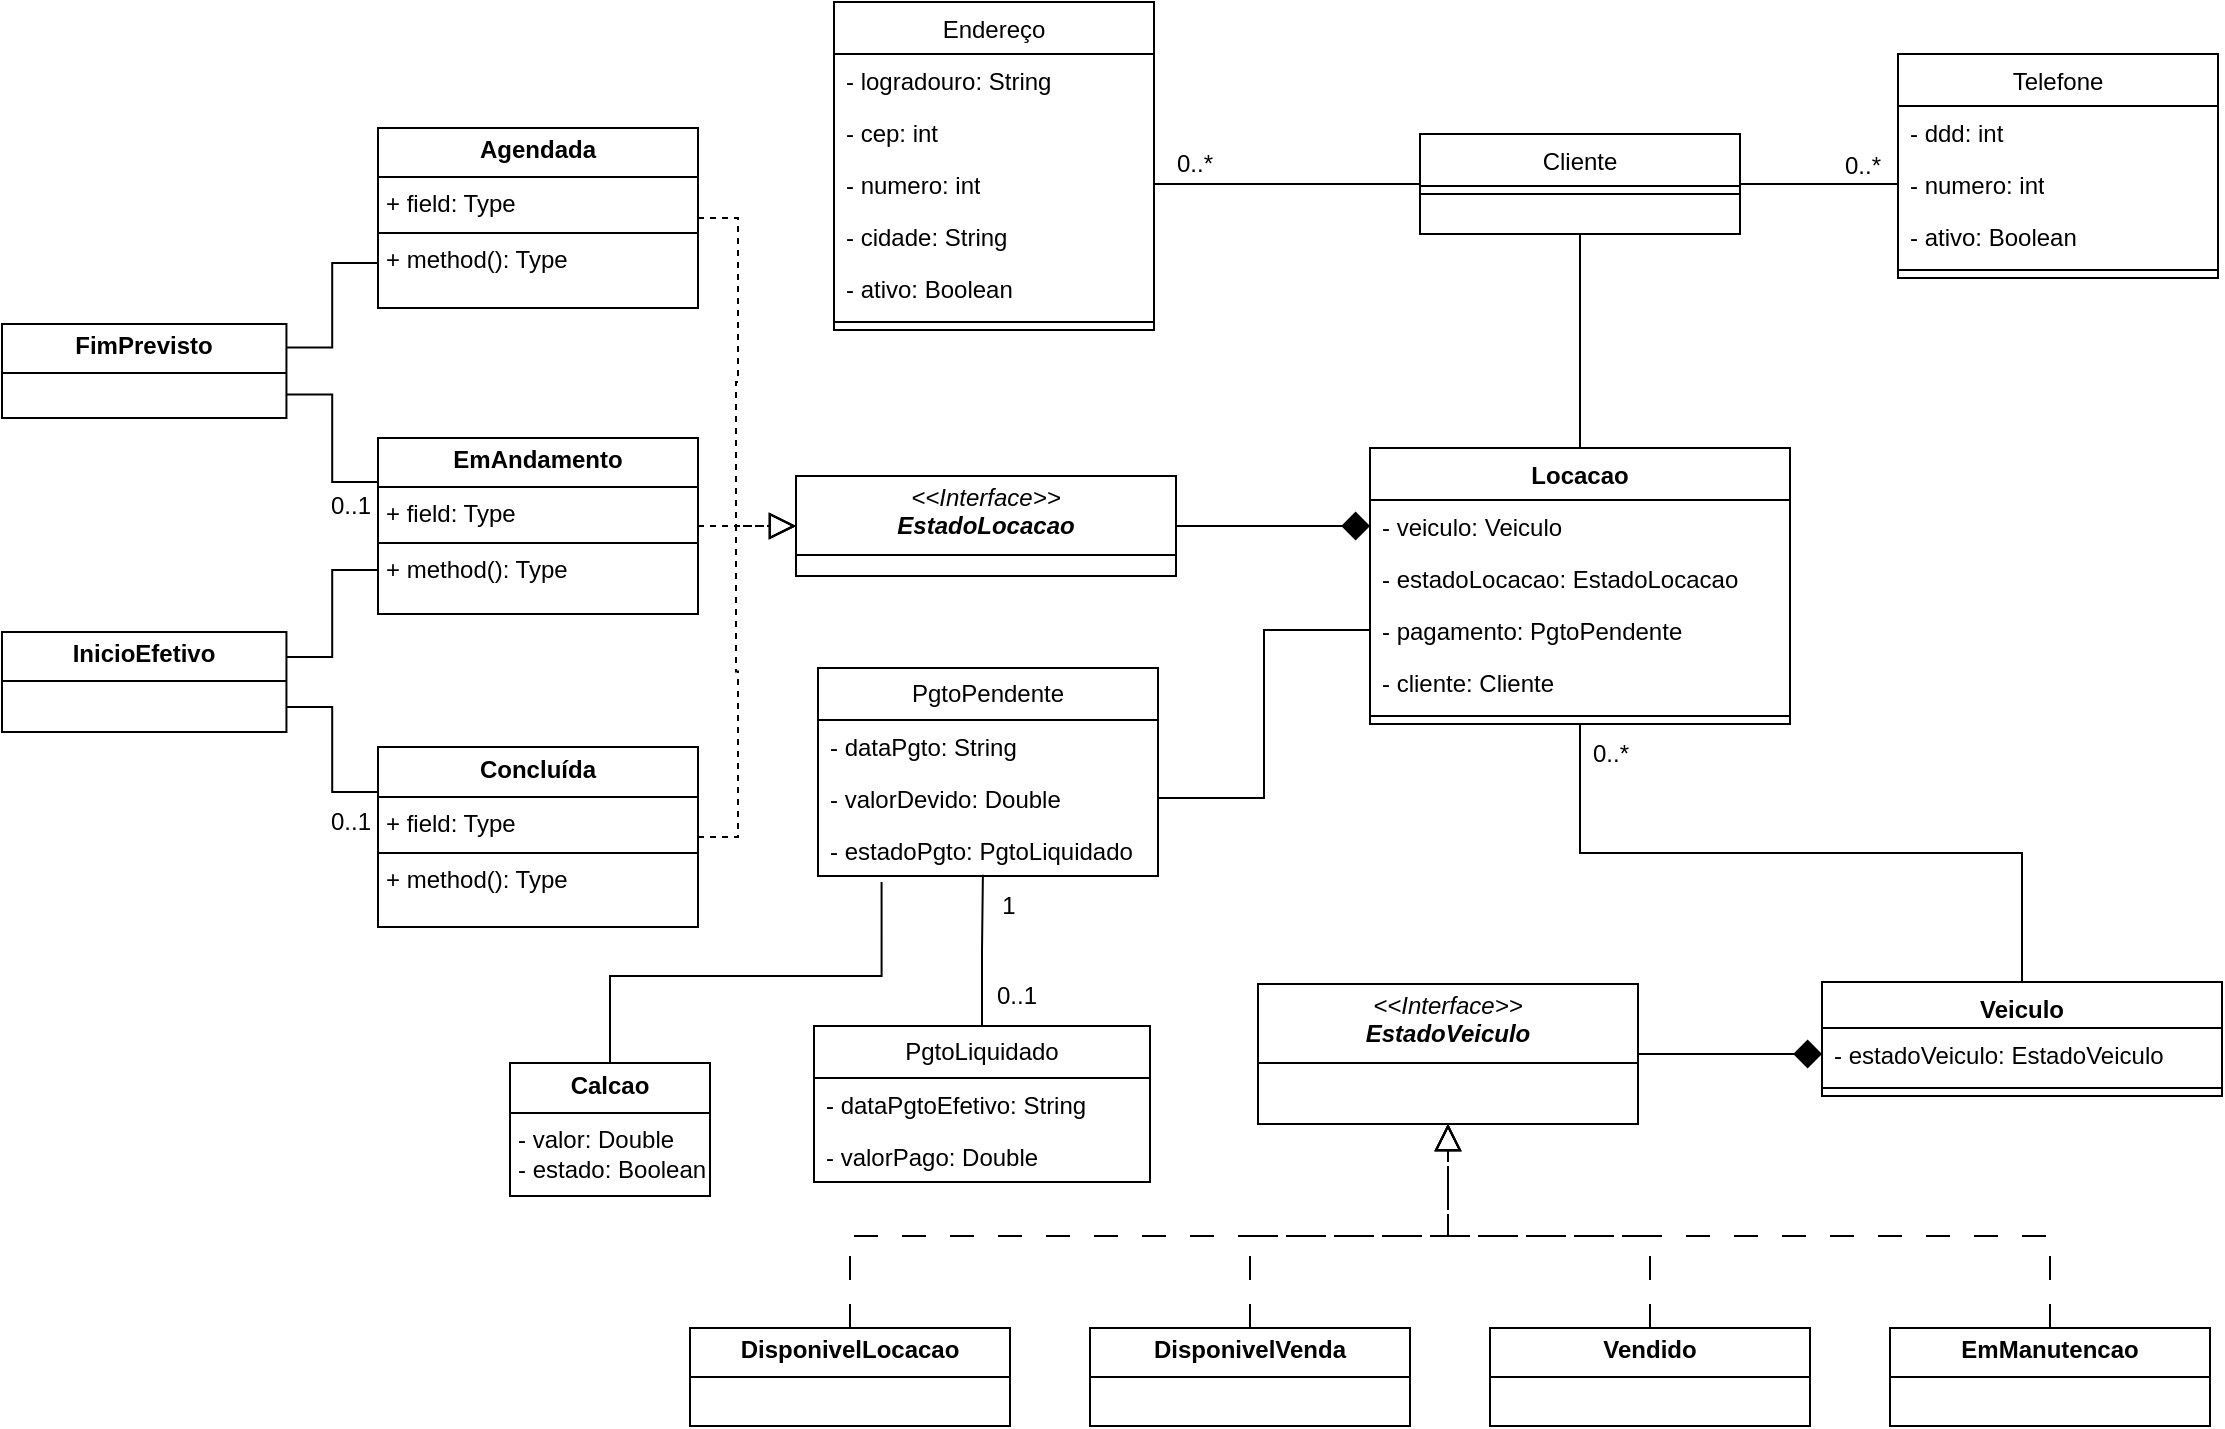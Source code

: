 <mxfile version="26.1.3">
  <diagram id="C5RBs43oDa-KdzZeNtuy" name="Page-1">
    <mxGraphModel dx="2404" dy="655" grid="1" gridSize="10" guides="1" tooltips="1" connect="1" arrows="1" fold="1" page="1" pageScale="1" pageWidth="1169" pageHeight="827" math="0" shadow="0">
      <root>
        <mxCell id="WIyWlLk6GJQsqaUBKTNV-0" />
        <mxCell id="WIyWlLk6GJQsqaUBKTNV-1" parent="WIyWlLk6GJQsqaUBKTNV-0" />
        <mxCell id="6maqf39gqYD9PNxjmP93-71" style="edgeStyle=orthogonalEdgeStyle;rounded=0;orthogonalLoop=1;jettySize=auto;html=1;exitX=0.5;exitY=1;exitDx=0;exitDy=0;entryX=0.5;entryY=0;entryDx=0;entryDy=0;endSize=14;endArrow=none;endFill=1;startFill=0;" parent="WIyWlLk6GJQsqaUBKTNV-1" source="zkfFHV4jXpPFQw0GAbJ--0" target="6maqf39gqYD9PNxjmP93-8" edge="1">
          <mxGeometry relative="1" as="geometry" />
        </mxCell>
        <mxCell id="zkfFHV4jXpPFQw0GAbJ--0" value="Cliente" style="swimlane;fontStyle=0;align=center;verticalAlign=top;childLayout=stackLayout;horizontal=1;startSize=26;horizontalStack=0;resizeParent=1;resizeLast=0;collapsible=1;marginBottom=0;rounded=0;shadow=0;strokeWidth=1;" parent="WIyWlLk6GJQsqaUBKTNV-1" vertex="1">
          <mxGeometry x="-435" y="129" width="160" height="50" as="geometry">
            <mxRectangle x="230" y="140" width="160" height="26" as="alternateBounds" />
          </mxGeometry>
        </mxCell>
        <mxCell id="zkfFHV4jXpPFQw0GAbJ--4" value="" style="line;html=1;strokeWidth=1;align=left;verticalAlign=middle;spacingTop=-1;spacingLeft=3;spacingRight=3;rotatable=0;labelPosition=right;points=[];portConstraint=eastwest;" parent="zkfFHV4jXpPFQw0GAbJ--0" vertex="1">
          <mxGeometry y="26" width="160" height="8" as="geometry" />
        </mxCell>
        <mxCell id="zkfFHV4jXpPFQw0GAbJ--6" value="Endereço" style="swimlane;fontStyle=0;align=center;verticalAlign=top;childLayout=stackLayout;horizontal=1;startSize=26;horizontalStack=0;resizeParent=1;resizeLast=0;collapsible=1;marginBottom=0;rounded=0;shadow=0;strokeWidth=1;" parent="WIyWlLk6GJQsqaUBKTNV-1" vertex="1">
          <mxGeometry x="-728" y="63" width="160" height="164" as="geometry">
            <mxRectangle x="-860" y="63" width="160" height="26" as="alternateBounds" />
          </mxGeometry>
        </mxCell>
        <mxCell id="6maqf39gqYD9PNxjmP93-2" value="- logradouro: String" style="text;strokeColor=none;fillColor=none;align=left;verticalAlign=top;spacingLeft=4;spacingRight=4;overflow=hidden;rotatable=0;points=[[0,0.5],[1,0.5]];portConstraint=eastwest;whiteSpace=wrap;html=1;" parent="zkfFHV4jXpPFQw0GAbJ--6" vertex="1">
          <mxGeometry y="26" width="160" height="26" as="geometry" />
        </mxCell>
        <mxCell id="6maqf39gqYD9PNxjmP93-3" value="- cep: int" style="text;strokeColor=none;fillColor=none;align=left;verticalAlign=top;spacingLeft=4;spacingRight=4;overflow=hidden;rotatable=0;points=[[0,0.5],[1,0.5]];portConstraint=eastwest;whiteSpace=wrap;html=1;" parent="zkfFHV4jXpPFQw0GAbJ--6" vertex="1">
          <mxGeometry y="52" width="160" height="26" as="geometry" />
        </mxCell>
        <mxCell id="6maqf39gqYD9PNxjmP93-4" value="- numero: int" style="text;strokeColor=none;fillColor=none;align=left;verticalAlign=top;spacingLeft=4;spacingRight=4;overflow=hidden;rotatable=0;points=[[0,0.5],[1,0.5]];portConstraint=eastwest;whiteSpace=wrap;html=1;" parent="zkfFHV4jXpPFQw0GAbJ--6" vertex="1">
          <mxGeometry y="78" width="160" height="26" as="geometry" />
        </mxCell>
        <mxCell id="6maqf39gqYD9PNxjmP93-5" value="- cidade: String" style="text;strokeColor=none;fillColor=none;align=left;verticalAlign=top;spacingLeft=4;spacingRight=4;overflow=hidden;rotatable=0;points=[[0,0.5],[1,0.5]];portConstraint=eastwest;whiteSpace=wrap;html=1;" parent="zkfFHV4jXpPFQw0GAbJ--6" vertex="1">
          <mxGeometry y="104" width="160" height="26" as="geometry" />
        </mxCell>
        <mxCell id="6maqf39gqYD9PNxjmP93-52" value="- ativo: Boolean" style="text;strokeColor=none;fillColor=none;align=left;verticalAlign=top;spacingLeft=4;spacingRight=4;overflow=hidden;rotatable=0;points=[[0,0.5],[1,0.5]];portConstraint=eastwest;whiteSpace=wrap;html=1;" parent="zkfFHV4jXpPFQw0GAbJ--6" vertex="1">
          <mxGeometry y="130" width="160" height="26" as="geometry" />
        </mxCell>
        <mxCell id="zkfFHV4jXpPFQw0GAbJ--9" value="" style="line;html=1;strokeWidth=1;align=left;verticalAlign=middle;spacingTop=-1;spacingLeft=3;spacingRight=3;rotatable=0;labelPosition=right;points=[];portConstraint=eastwest;" parent="zkfFHV4jXpPFQw0GAbJ--6" vertex="1">
          <mxGeometry y="156" width="160" height="8" as="geometry" />
        </mxCell>
        <mxCell id="6maqf39gqYD9PNxjmP93-30" style="edgeStyle=orthogonalEdgeStyle;rounded=0;orthogonalLoop=1;jettySize=auto;html=1;exitX=0;exitY=0.5;exitDx=0;exitDy=0;entryX=1;entryY=0.5;entryDx=0;entryDy=0;endArrow=none;startFill=0;" parent="WIyWlLk6GJQsqaUBKTNV-1" source="6maqf39gqYD9PNxjmP93-7" target="zkfFHV4jXpPFQw0GAbJ--0" edge="1">
          <mxGeometry relative="1" as="geometry">
            <mxPoint x="-209.0" y="224.5" as="sourcePoint" />
            <mxPoint x="-376" y="189.0" as="targetPoint" />
          </mxGeometry>
        </mxCell>
        <mxCell id="zkfFHV4jXpPFQw0GAbJ--13" value="Telefone" style="swimlane;fontStyle=0;align=center;verticalAlign=top;childLayout=stackLayout;horizontal=1;startSize=26;horizontalStack=0;resizeParent=1;resizeLast=0;collapsible=1;marginBottom=0;rounded=0;shadow=0;strokeWidth=1;" parent="WIyWlLk6GJQsqaUBKTNV-1" vertex="1">
          <mxGeometry x="-196" y="89" width="160" height="112" as="geometry">
            <mxRectangle x="340" y="380" width="170" height="26" as="alternateBounds" />
          </mxGeometry>
        </mxCell>
        <mxCell id="6maqf39gqYD9PNxjmP93-6" value="- ddd: int" style="text;strokeColor=none;fillColor=none;align=left;verticalAlign=top;spacingLeft=4;spacingRight=4;overflow=hidden;rotatable=0;points=[[0,0.5],[1,0.5]];portConstraint=eastwest;whiteSpace=wrap;html=1;" parent="zkfFHV4jXpPFQw0GAbJ--13" vertex="1">
          <mxGeometry y="26" width="160" height="26" as="geometry" />
        </mxCell>
        <mxCell id="6maqf39gqYD9PNxjmP93-7" value="- numero: int" style="text;strokeColor=none;fillColor=none;align=left;verticalAlign=top;spacingLeft=4;spacingRight=4;overflow=hidden;rotatable=0;points=[[0,0.5],[1,0.5]];portConstraint=eastwest;whiteSpace=wrap;html=1;" parent="zkfFHV4jXpPFQw0GAbJ--13" vertex="1">
          <mxGeometry y="52" width="160" height="26" as="geometry" />
        </mxCell>
        <mxCell id="6maqf39gqYD9PNxjmP93-53" value="- ativo: Boolean" style="text;strokeColor=none;fillColor=none;align=left;verticalAlign=top;spacingLeft=4;spacingRight=4;overflow=hidden;rotatable=0;points=[[0,0.5],[1,0.5]];portConstraint=eastwest;whiteSpace=wrap;html=1;" parent="zkfFHV4jXpPFQw0GAbJ--13" vertex="1">
          <mxGeometry y="78" width="160" height="26" as="geometry" />
        </mxCell>
        <mxCell id="zkfFHV4jXpPFQw0GAbJ--15" value="" style="line;html=1;strokeWidth=1;align=left;verticalAlign=middle;spacingTop=-1;spacingLeft=3;spacingRight=3;rotatable=0;labelPosition=right;points=[];portConstraint=eastwest;" parent="zkfFHV4jXpPFQw0GAbJ--13" vertex="1">
          <mxGeometry y="104" width="160" height="8" as="geometry" />
        </mxCell>
        <mxCell id="6maqf39gqYD9PNxjmP93-8" value="Locacao" style="swimlane;fontStyle=1;align=center;verticalAlign=top;childLayout=stackLayout;horizontal=1;startSize=26;horizontalStack=0;resizeParent=1;resizeParentMax=0;resizeLast=0;collapsible=1;marginBottom=0;whiteSpace=wrap;html=1;" parent="WIyWlLk6GJQsqaUBKTNV-1" vertex="1">
          <mxGeometry x="-460" y="286" width="210" height="138" as="geometry" />
        </mxCell>
        <mxCell id="6maqf39gqYD9PNxjmP93-9" value="- veiculo: Veiculo" style="text;strokeColor=none;fillColor=none;align=left;verticalAlign=top;spacingLeft=4;spacingRight=4;overflow=hidden;rotatable=0;points=[[0,0.5],[1,0.5]];portConstraint=eastwest;whiteSpace=wrap;html=1;" parent="6maqf39gqYD9PNxjmP93-8" vertex="1">
          <mxGeometry y="26" width="210" height="26" as="geometry" />
        </mxCell>
        <mxCell id="6maqf39gqYD9PNxjmP93-49" value="- estadoLocacao: EstadoLocacao" style="text;strokeColor=none;fillColor=none;align=left;verticalAlign=top;spacingLeft=4;spacingRight=4;overflow=hidden;rotatable=0;points=[[0,0.5],[1,0.5]];portConstraint=eastwest;whiteSpace=wrap;html=1;" parent="6maqf39gqYD9PNxjmP93-8" vertex="1">
          <mxGeometry y="52" width="210" height="26" as="geometry" />
        </mxCell>
        <mxCell id="6maqf39gqYD9PNxjmP93-65" value="- pagamento: PgtoPendente" style="text;strokeColor=none;fillColor=none;align=left;verticalAlign=top;spacingLeft=4;spacingRight=4;overflow=hidden;rotatable=0;points=[[0,0.5],[1,0.5]];portConstraint=eastwest;whiteSpace=wrap;html=1;" parent="6maqf39gqYD9PNxjmP93-8" vertex="1">
          <mxGeometry y="78" width="210" height="26" as="geometry" />
        </mxCell>
        <mxCell id="6maqf39gqYD9PNxjmP93-72" value="- cliente: Cliente" style="text;strokeColor=none;fillColor=none;align=left;verticalAlign=top;spacingLeft=4;spacingRight=4;overflow=hidden;rotatable=0;points=[[0,0.5],[1,0.5]];portConstraint=eastwest;whiteSpace=wrap;html=1;" parent="6maqf39gqYD9PNxjmP93-8" vertex="1">
          <mxGeometry y="104" width="210" height="26" as="geometry" />
        </mxCell>
        <mxCell id="6maqf39gqYD9PNxjmP93-10" value="" style="line;strokeWidth=1;fillColor=none;align=left;verticalAlign=middle;spacingTop=-1;spacingLeft=3;spacingRight=3;rotatable=0;labelPosition=right;points=[];portConstraint=eastwest;strokeColor=inherit;" parent="6maqf39gqYD9PNxjmP93-8" vertex="1">
          <mxGeometry y="130" width="210" height="8" as="geometry" />
        </mxCell>
        <mxCell id="6maqf39gqYD9PNxjmP93-13" style="edgeStyle=orthogonalEdgeStyle;rounded=0;orthogonalLoop=1;jettySize=auto;html=1;entryX=0;entryY=0.5;entryDx=0;entryDy=0;endSize=12;endArrow=diamond;endFill=1;exitX=1;exitY=0.5;exitDx=0;exitDy=0;" parent="WIyWlLk6GJQsqaUBKTNV-1" source="6maqf39gqYD9PNxjmP93-14" target="6maqf39gqYD9PNxjmP93-9" edge="1">
          <mxGeometry relative="1" as="geometry">
            <mxPoint x="-928" y="326" as="sourcePoint" />
          </mxGeometry>
        </mxCell>
        <mxCell id="6maqf39gqYD9PNxjmP93-14" value="&lt;p style=&quot;margin:0px;margin-top:4px;text-align:center;&quot;&gt;&lt;i&gt;&amp;lt;&amp;lt;Interface&amp;gt;&amp;gt;&lt;br&gt;&lt;b&gt;EstadoLocacao&lt;/b&gt;&lt;/i&gt;&lt;/p&gt;&lt;hr size=&quot;1&quot; style=&quot;border-style:solid;&quot;&gt;&lt;p style=&quot;margin:0px;margin-left:4px;&quot;&gt;&lt;/p&gt;&lt;p style=&quot;margin:0px;margin-left:4px;&quot;&gt;&lt;br&gt;&lt;/p&gt;" style="verticalAlign=top;align=left;overflow=fill;html=1;whiteSpace=wrap;" parent="WIyWlLk6GJQsqaUBKTNV-1" vertex="1">
          <mxGeometry x="-747" y="300" width="190" height="50" as="geometry" />
        </mxCell>
        <mxCell id="6maqf39gqYD9PNxjmP93-26" style="edgeStyle=orthogonalEdgeStyle;rounded=0;orthogonalLoop=1;jettySize=auto;html=1;exitX=1;exitY=0.5;exitDx=0;exitDy=0;entryX=0;entryY=0.5;entryDx=0;entryDy=0;dashed=1;strokeColor=default;align=center;verticalAlign=middle;fontFamily=Helvetica;fontSize=11;fontColor=default;labelBackgroundColor=default;endArrow=block;endFill=0;endSize=11;" parent="WIyWlLk6GJQsqaUBKTNV-1" source="6maqf39gqYD9PNxjmP93-15" target="6maqf39gqYD9PNxjmP93-14" edge="1">
          <mxGeometry relative="1" as="geometry" />
        </mxCell>
        <mxCell id="6maqf39gqYD9PNxjmP93-15" value="&lt;p style=&quot;margin:0px;margin-top:4px;text-align:center;&quot;&gt;&lt;b&gt;Agendada&lt;/b&gt;&lt;/p&gt;&lt;hr size=&quot;1&quot; style=&quot;border-style:solid;&quot;&gt;&lt;p style=&quot;margin:0px;margin-left:4px;&quot;&gt;+ field: Type&lt;/p&gt;&lt;hr size=&quot;1&quot; style=&quot;border-style:solid;&quot;&gt;&lt;p style=&quot;margin:0px;margin-left:4px;&quot;&gt;+ method(): Type&lt;/p&gt;" style="verticalAlign=top;align=left;overflow=fill;html=1;whiteSpace=wrap;" parent="WIyWlLk6GJQsqaUBKTNV-1" vertex="1">
          <mxGeometry x="-956" y="126" width="160" height="90" as="geometry" />
        </mxCell>
        <mxCell id="6maqf39gqYD9PNxjmP93-27" style="edgeStyle=orthogonalEdgeStyle;rounded=0;orthogonalLoop=1;jettySize=auto;html=1;exitX=1;exitY=0.5;exitDx=0;exitDy=0;dashed=1;strokeColor=default;align=center;verticalAlign=middle;fontFamily=Helvetica;fontSize=11;fontColor=default;labelBackgroundColor=default;endArrow=block;endFill=0;endSize=11;entryX=0;entryY=0.5;entryDx=0;entryDy=0;" parent="WIyWlLk6GJQsqaUBKTNV-1" source="6maqf39gqYD9PNxjmP93-16" target="6maqf39gqYD9PNxjmP93-14" edge="1">
          <mxGeometry relative="1" as="geometry">
            <mxPoint x="-778" y="397" as="targetPoint" />
          </mxGeometry>
        </mxCell>
        <mxCell id="6maqf39gqYD9PNxjmP93-16" value="&lt;p style=&quot;margin:0px;margin-top:4px;text-align:center;&quot;&gt;&lt;b&gt;EmAndamento&lt;/b&gt;&lt;/p&gt;&lt;hr size=&quot;1&quot; style=&quot;border-style:solid;&quot;&gt;&lt;p style=&quot;margin:0px;margin-left:4px;&quot;&gt;+ field: Type&lt;/p&gt;&lt;hr size=&quot;1&quot; style=&quot;border-style:solid;&quot;&gt;&lt;p style=&quot;margin:0px;margin-left:4px;&quot;&gt;+ method(): Type&lt;/p&gt;" style="verticalAlign=top;align=left;overflow=fill;html=1;whiteSpace=wrap;" parent="WIyWlLk6GJQsqaUBKTNV-1" vertex="1">
          <mxGeometry x="-956" y="281" width="160" height="88" as="geometry" />
        </mxCell>
        <mxCell id="6maqf39gqYD9PNxjmP93-28" style="edgeStyle=orthogonalEdgeStyle;rounded=0;orthogonalLoop=1;jettySize=auto;html=1;exitX=1;exitY=0.5;exitDx=0;exitDy=0;entryX=0;entryY=0.5;entryDx=0;entryDy=0;endSize=11;endArrow=block;endFill=0;dashed=1;" parent="WIyWlLk6GJQsqaUBKTNV-1" source="6maqf39gqYD9PNxjmP93-25" target="6maqf39gqYD9PNxjmP93-14" edge="1">
          <mxGeometry relative="1" as="geometry" />
        </mxCell>
        <mxCell id="6maqf39gqYD9PNxjmP93-25" value="&lt;p style=&quot;margin:0px;margin-top:4px;text-align:center;&quot;&gt;&lt;b&gt;Concluída&lt;/b&gt;&lt;/p&gt;&lt;hr size=&quot;1&quot; style=&quot;border-style:solid;&quot;&gt;&lt;p style=&quot;margin:0px;margin-left:4px;&quot;&gt;+ field: Type&lt;/p&gt;&lt;hr size=&quot;1&quot; style=&quot;border-style:solid;&quot;&gt;&lt;p style=&quot;margin:0px;margin-left:4px;&quot;&gt;+ method(): Type&lt;/p&gt;" style="verticalAlign=top;align=left;overflow=fill;html=1;whiteSpace=wrap;" parent="WIyWlLk6GJQsqaUBKTNV-1" vertex="1">
          <mxGeometry x="-956" y="435.5" width="160" height="90" as="geometry" />
        </mxCell>
        <mxCell id="6maqf39gqYD9PNxjmP93-29" style="edgeStyle=orthogonalEdgeStyle;rounded=0;orthogonalLoop=1;jettySize=auto;html=1;exitX=1;exitY=0.5;exitDx=0;exitDy=0;entryX=0;entryY=0.5;entryDx=0;entryDy=0;endArrow=none;startFill=0;" parent="WIyWlLk6GJQsqaUBKTNV-1" source="6maqf39gqYD9PNxjmP93-4" target="zkfFHV4jXpPFQw0GAbJ--0" edge="1">
          <mxGeometry relative="1" as="geometry" />
        </mxCell>
        <mxCell id="6maqf39gqYD9PNxjmP93-46" style="edgeStyle=orthogonalEdgeStyle;rounded=0;orthogonalLoop=1;jettySize=auto;html=1;exitX=0.5;exitY=0;exitDx=0;exitDy=0;entryX=0.5;entryY=1;entryDx=0;entryDy=0;endArrow=none;endFill=1;endSize=14;startFill=0;" parent="WIyWlLk6GJQsqaUBKTNV-1" source="6maqf39gqYD9PNxjmP93-31" target="6maqf39gqYD9PNxjmP93-8" edge="1">
          <mxGeometry relative="1" as="geometry">
            <mxPoint x="-479" y="426" as="targetPoint" />
          </mxGeometry>
        </mxCell>
        <mxCell id="6maqf39gqYD9PNxjmP93-31" value="Veiculo" style="swimlane;fontStyle=1;align=center;verticalAlign=top;childLayout=stackLayout;horizontal=1;startSize=23;horizontalStack=0;resizeParent=1;resizeParentMax=0;resizeLast=0;collapsible=1;marginBottom=0;whiteSpace=wrap;html=1;" parent="WIyWlLk6GJQsqaUBKTNV-1" vertex="1">
          <mxGeometry x="-234" y="553" width="200" height="57" as="geometry" />
        </mxCell>
        <mxCell id="6maqf39gqYD9PNxjmP93-51" value="- estadoVeiculo: EstadoVeiculo" style="text;strokeColor=none;fillColor=none;align=left;verticalAlign=top;spacingLeft=4;spacingRight=4;overflow=hidden;rotatable=0;points=[[0,0.5],[1,0.5]];portConstraint=eastwest;whiteSpace=wrap;html=1;" parent="6maqf39gqYD9PNxjmP93-31" vertex="1">
          <mxGeometry y="23" width="200" height="26" as="geometry" />
        </mxCell>
        <mxCell id="6maqf39gqYD9PNxjmP93-33" value="" style="line;strokeWidth=1;fillColor=none;align=left;verticalAlign=middle;spacingTop=-1;spacingLeft=3;spacingRight=3;rotatable=0;labelPosition=right;points=[];portConstraint=eastwest;strokeColor=inherit;" parent="6maqf39gqYD9PNxjmP93-31" vertex="1">
          <mxGeometry y="49" width="200" height="8" as="geometry" />
        </mxCell>
        <mxCell id="6maqf39gqYD9PNxjmP93-35" style="edgeStyle=orthogonalEdgeStyle;rounded=0;orthogonalLoop=1;jettySize=auto;html=1;endSize=12;endArrow=diamond;endFill=1;exitX=1;exitY=0.5;exitDx=0;exitDy=0;entryX=0;entryY=0.5;entryDx=0;entryDy=0;" parent="WIyWlLk6GJQsqaUBKTNV-1" source="6maqf39gqYD9PNxjmP93-36" target="6maqf39gqYD9PNxjmP93-51" edge="1">
          <mxGeometry relative="1" as="geometry">
            <mxPoint x="-611" y="623" as="sourcePoint" />
            <mxPoint x="-231" y="623" as="targetPoint" />
          </mxGeometry>
        </mxCell>
        <mxCell id="6maqf39gqYD9PNxjmP93-36" value="&lt;p style=&quot;margin:0px;margin-top:4px;text-align:center;&quot;&gt;&lt;i&gt;&amp;lt;&amp;lt;Interface&amp;gt;&amp;gt;&lt;br&gt;&lt;b&gt;EstadoVeiculo&lt;/b&gt;&lt;/i&gt;&lt;/p&gt;&lt;hr size=&quot;1&quot; style=&quot;border-style:solid;&quot;&gt;&lt;p style=&quot;margin:0px;margin-left:4px;&quot;&gt;&lt;/p&gt;&lt;p style=&quot;margin:0px;margin-left:4px;&quot;&gt;&lt;br&gt;&lt;/p&gt;" style="verticalAlign=top;align=left;overflow=fill;html=1;whiteSpace=wrap;" parent="WIyWlLk6GJQsqaUBKTNV-1" vertex="1">
          <mxGeometry x="-516" y="554" width="190" height="70" as="geometry" />
        </mxCell>
        <mxCell id="6maqf39gqYD9PNxjmP93-37" style="edgeStyle=orthogonalEdgeStyle;rounded=0;orthogonalLoop=1;jettySize=auto;html=1;exitX=0.5;exitY=0;exitDx=0;exitDy=0;entryX=0.5;entryY=1;entryDx=0;entryDy=0;dashed=1;strokeColor=default;align=center;verticalAlign=middle;fontFamily=Helvetica;fontSize=11;fontColor=default;labelBackgroundColor=default;endArrow=block;endFill=0;endSize=11;dashPattern=12 12;" parent="WIyWlLk6GJQsqaUBKTNV-1" source="6maqf39gqYD9PNxjmP93-38" target="6maqf39gqYD9PNxjmP93-36" edge="1">
          <mxGeometry relative="1" as="geometry" />
        </mxCell>
        <mxCell id="6maqf39gqYD9PNxjmP93-38" value="&lt;p style=&quot;margin:0px;margin-top:4px;text-align:center;&quot;&gt;&lt;b&gt;DisponivelVenda&lt;/b&gt;&lt;/p&gt;&lt;hr size=&quot;1&quot; style=&quot;border-style:solid;&quot;&gt;&lt;p style=&quot;margin:0px;margin-left:4px;&quot;&gt;&lt;/p&gt;&lt;p style=&quot;margin:0px;margin-left:4px;&quot;&gt;&lt;br&gt;&lt;/p&gt;" style="verticalAlign=top;align=left;overflow=fill;html=1;whiteSpace=wrap;" parent="WIyWlLk6GJQsqaUBKTNV-1" vertex="1">
          <mxGeometry x="-600" y="726" width="160" height="49" as="geometry" />
        </mxCell>
        <mxCell id="6maqf39gqYD9PNxjmP93-39" style="edgeStyle=orthogonalEdgeStyle;rounded=0;orthogonalLoop=1;jettySize=auto;html=1;exitX=0.5;exitY=0;exitDx=0;exitDy=0;dashed=1;strokeColor=default;align=center;verticalAlign=middle;fontFamily=Helvetica;fontSize=11;fontColor=default;labelBackgroundColor=default;endArrow=block;endFill=0;endSize=11;entryX=0.5;entryY=1;entryDx=0;entryDy=0;dashPattern=12 12;" parent="WIyWlLk6GJQsqaUBKTNV-1" source="6maqf39gqYD9PNxjmP93-40" target="6maqf39gqYD9PNxjmP93-36" edge="1">
          <mxGeometry relative="1" as="geometry">
            <mxPoint x="-353" y="694" as="targetPoint" />
          </mxGeometry>
        </mxCell>
        <mxCell id="6maqf39gqYD9PNxjmP93-40" value="&lt;p style=&quot;margin:0px;margin-top:4px;text-align:center;&quot;&gt;&lt;b&gt;Vendido&lt;/b&gt;&lt;/p&gt;&lt;hr size=&quot;1&quot; style=&quot;border-style:solid;&quot;&gt;&lt;p style=&quot;margin:0px;margin-left:4px;&quot;&gt;&lt;/p&gt;&lt;p style=&quot;margin:0px;margin-left:4px;&quot;&gt;&lt;br&gt;&lt;/p&gt;" style="verticalAlign=top;align=left;overflow=fill;html=1;whiteSpace=wrap;" parent="WIyWlLk6GJQsqaUBKTNV-1" vertex="1">
          <mxGeometry x="-400" y="726" width="160" height="49" as="geometry" />
        </mxCell>
        <mxCell id="6maqf39gqYD9PNxjmP93-41" style="edgeStyle=orthogonalEdgeStyle;rounded=0;orthogonalLoop=1;jettySize=auto;html=1;exitX=0.5;exitY=0;exitDx=0;exitDy=0;entryX=0.5;entryY=1;entryDx=0;entryDy=0;endSize=11;endArrow=block;endFill=0;dashed=1;dashPattern=12 12;" parent="WIyWlLk6GJQsqaUBKTNV-1" source="6maqf39gqYD9PNxjmP93-42" target="6maqf39gqYD9PNxjmP93-36" edge="1">
          <mxGeometry relative="1" as="geometry" />
        </mxCell>
        <mxCell id="6maqf39gqYD9PNxjmP93-42" value="&lt;p style=&quot;margin:0px;margin-top:4px;text-align:center;&quot;&gt;&lt;b&gt;EmManutencao&lt;/b&gt;&lt;/p&gt;&lt;hr size=&quot;1&quot; style=&quot;border-style:solid;&quot;&gt;&lt;p style=&quot;margin:0px;margin-left:4px;&quot;&gt;&lt;/p&gt;&lt;p style=&quot;margin:0px;margin-left:4px;&quot;&gt;&lt;br&gt;&lt;/p&gt;" style="verticalAlign=top;align=left;overflow=fill;html=1;whiteSpace=wrap;" parent="WIyWlLk6GJQsqaUBKTNV-1" vertex="1">
          <mxGeometry x="-200" y="726" width="160" height="49" as="geometry" />
        </mxCell>
        <mxCell id="6maqf39gqYD9PNxjmP93-44" style="edgeStyle=orthogonalEdgeStyle;rounded=0;orthogonalLoop=1;jettySize=auto;html=1;exitX=0.5;exitY=0;exitDx=0;exitDy=0;entryX=0.5;entryY=1;entryDx=0;entryDy=0;endSize=11;endArrow=block;endFill=0;dashed=1;dashPattern=12 12;" parent="WIyWlLk6GJQsqaUBKTNV-1" source="6maqf39gqYD9PNxjmP93-43" target="6maqf39gqYD9PNxjmP93-36" edge="1">
          <mxGeometry relative="1" as="geometry" />
        </mxCell>
        <mxCell id="6maqf39gqYD9PNxjmP93-43" value="&lt;p style=&quot;margin:0px;margin-top:4px;text-align:center;&quot;&gt;&lt;b&gt;DisponivelLocacao&lt;/b&gt;&lt;/p&gt;&lt;hr size=&quot;1&quot; style=&quot;border-style:solid;&quot;&gt;&lt;p style=&quot;margin:0px;margin-left:4px;&quot;&gt;&lt;/p&gt;&lt;p style=&quot;margin:0px;margin-left:4px;&quot;&gt;&lt;br&gt;&lt;/p&gt;" style="verticalAlign=top;align=left;overflow=fill;html=1;whiteSpace=wrap;" parent="WIyWlLk6GJQsqaUBKTNV-1" vertex="1">
          <mxGeometry x="-800" y="726" width="160" height="49" as="geometry" />
        </mxCell>
        <mxCell id="6maqf39gqYD9PNxjmP93-54" value="PgtoPendente" style="swimlane;fontStyle=0;childLayout=stackLayout;horizontal=1;startSize=26;fillColor=none;horizontalStack=0;resizeParent=1;resizeParentMax=0;resizeLast=0;collapsible=1;marginBottom=0;whiteSpace=wrap;html=1;" parent="WIyWlLk6GJQsqaUBKTNV-1" vertex="1">
          <mxGeometry x="-736" y="396" width="170" height="104" as="geometry" />
        </mxCell>
        <mxCell id="6maqf39gqYD9PNxjmP93-55" value="- dataPgto: String" style="text;strokeColor=none;fillColor=none;align=left;verticalAlign=top;spacingLeft=4;spacingRight=4;overflow=hidden;rotatable=0;points=[[0,0.5],[1,0.5]];portConstraint=eastwest;whiteSpace=wrap;html=1;" parent="6maqf39gqYD9PNxjmP93-54" vertex="1">
          <mxGeometry y="26" width="170" height="26" as="geometry" />
        </mxCell>
        <mxCell id="6maqf39gqYD9PNxjmP93-56" value="- valorDevido: Double" style="text;strokeColor=none;fillColor=none;align=left;verticalAlign=top;spacingLeft=4;spacingRight=4;overflow=hidden;rotatable=0;points=[[0,0.5],[1,0.5]];portConstraint=eastwest;whiteSpace=wrap;html=1;" parent="6maqf39gqYD9PNxjmP93-54" vertex="1">
          <mxGeometry y="52" width="170" height="26" as="geometry" />
        </mxCell>
        <mxCell id="6maqf39gqYD9PNxjmP93-57" value="- estadoPgto: PgtoLiquidado" style="text;strokeColor=none;fillColor=none;align=left;verticalAlign=top;spacingLeft=4;spacingRight=4;overflow=hidden;rotatable=0;points=[[0,0.5],[1,0.5]];portConstraint=eastwest;whiteSpace=wrap;html=1;" parent="6maqf39gqYD9PNxjmP93-54" vertex="1">
          <mxGeometry y="78" width="170" height="26" as="geometry" />
        </mxCell>
        <mxCell id="6maqf39gqYD9PNxjmP93-58" value="PgtoLiquidado" style="swimlane;fontStyle=0;childLayout=stackLayout;horizontal=1;startSize=26;fillColor=none;horizontalStack=0;resizeParent=1;resizeParentMax=0;resizeLast=0;collapsible=1;marginBottom=0;whiteSpace=wrap;html=1;" parent="WIyWlLk6GJQsqaUBKTNV-1" vertex="1">
          <mxGeometry x="-738" y="575" width="168" height="78" as="geometry" />
        </mxCell>
        <mxCell id="6maqf39gqYD9PNxjmP93-59" value="- dataPgtoEfetivo: String" style="text;strokeColor=none;fillColor=none;align=left;verticalAlign=top;spacingLeft=4;spacingRight=4;overflow=hidden;rotatable=0;points=[[0,0.5],[1,0.5]];portConstraint=eastwest;whiteSpace=wrap;html=1;" parent="6maqf39gqYD9PNxjmP93-58" vertex="1">
          <mxGeometry y="26" width="168" height="26" as="geometry" />
        </mxCell>
        <mxCell id="6maqf39gqYD9PNxjmP93-60" value="- valorPago: Double" style="text;strokeColor=none;fillColor=none;align=left;verticalAlign=top;spacingLeft=4;spacingRight=4;overflow=hidden;rotatable=0;points=[[0,0.5],[1,0.5]];portConstraint=eastwest;whiteSpace=wrap;html=1;" parent="6maqf39gqYD9PNxjmP93-58" vertex="1">
          <mxGeometry y="52" width="168" height="26" as="geometry" />
        </mxCell>
        <mxCell id="6maqf39gqYD9PNxjmP93-62" style="edgeStyle=orthogonalEdgeStyle;rounded=0;orthogonalLoop=1;jettySize=auto;html=1;exitX=0.5;exitY=0;exitDx=0;exitDy=0;entryX=0.485;entryY=0.978;entryDx=0;entryDy=0;entryPerimeter=0;endArrow=none;startFill=0;" parent="WIyWlLk6GJQsqaUBKTNV-1" source="6maqf39gqYD9PNxjmP93-58" target="6maqf39gqYD9PNxjmP93-57" edge="1">
          <mxGeometry relative="1" as="geometry" />
        </mxCell>
        <mxCell id="6maqf39gqYD9PNxjmP93-63" value="1" style="text;html=1;align=center;verticalAlign=middle;resizable=0;points=[];autosize=1;strokeColor=none;fillColor=none;" parent="WIyWlLk6GJQsqaUBKTNV-1" vertex="1">
          <mxGeometry x="-656" y="500" width="30" height="30" as="geometry" />
        </mxCell>
        <mxCell id="6maqf39gqYD9PNxjmP93-64" value="0..1" style="text;html=1;align=center;verticalAlign=middle;resizable=0;points=[];autosize=1;strokeColor=none;fillColor=none;" parent="WIyWlLk6GJQsqaUBKTNV-1" vertex="1">
          <mxGeometry x="-657" y="545" width="40" height="30" as="geometry" />
        </mxCell>
        <mxCell id="6maqf39gqYD9PNxjmP93-66" style="edgeStyle=orthogonalEdgeStyle;rounded=0;orthogonalLoop=1;jettySize=auto;html=1;exitX=1;exitY=0.5;exitDx=0;exitDy=0;entryX=0;entryY=0.5;entryDx=0;entryDy=0;endArrow=none;endFill=0;endSize=14;startFill=0;" parent="WIyWlLk6GJQsqaUBKTNV-1" source="6maqf39gqYD9PNxjmP93-56" target="6maqf39gqYD9PNxjmP93-65" edge="1">
          <mxGeometry relative="1" as="geometry" />
        </mxCell>
        <mxCell id="bI7MHdvlX8hrwQUfd8ui-2" style="edgeStyle=orthogonalEdgeStyle;rounded=0;orthogonalLoop=1;jettySize=auto;html=1;exitX=1;exitY=0.25;exitDx=0;exitDy=0;entryX=0;entryY=0.75;entryDx=0;entryDy=0;endArrow=none;startFill=0;" edge="1" parent="WIyWlLk6GJQsqaUBKTNV-1" source="bI7MHdvlX8hrwQUfd8ui-0" target="6maqf39gqYD9PNxjmP93-15">
          <mxGeometry relative="1" as="geometry" />
        </mxCell>
        <mxCell id="bI7MHdvlX8hrwQUfd8ui-3" style="edgeStyle=orthogonalEdgeStyle;rounded=0;orthogonalLoop=1;jettySize=auto;html=1;exitX=1;exitY=0.75;exitDx=0;exitDy=0;entryX=0;entryY=0.25;entryDx=0;entryDy=0;endArrow=none;startFill=0;" edge="1" parent="WIyWlLk6GJQsqaUBKTNV-1" source="bI7MHdvlX8hrwQUfd8ui-0" target="6maqf39gqYD9PNxjmP93-16">
          <mxGeometry relative="1" as="geometry" />
        </mxCell>
        <mxCell id="bI7MHdvlX8hrwQUfd8ui-0" value="&lt;p style=&quot;margin:0px;margin-top:4px;text-align:center;&quot;&gt;&lt;b&gt;FimPrevisto&lt;/b&gt;&lt;/p&gt;&lt;hr size=&quot;1&quot; style=&quot;border-style:solid;&quot;&gt;&lt;p style=&quot;margin:0px;margin-left:4px;&quot;&gt;&lt;/p&gt;&lt;p style=&quot;margin:0px;margin-left:4px;&quot;&gt;&lt;br&gt;&lt;/p&gt;" style="verticalAlign=top;align=left;overflow=fill;html=1;whiteSpace=wrap;" vertex="1" parent="WIyWlLk6GJQsqaUBKTNV-1">
          <mxGeometry x="-1144" y="224" width="142.22" height="47" as="geometry" />
        </mxCell>
        <mxCell id="bI7MHdvlX8hrwQUfd8ui-4" style="edgeStyle=orthogonalEdgeStyle;rounded=0;orthogonalLoop=1;jettySize=auto;html=1;exitX=1;exitY=0.25;exitDx=0;exitDy=0;entryX=0;entryY=0.75;entryDx=0;entryDy=0;endArrow=none;startFill=0;" edge="1" parent="WIyWlLk6GJQsqaUBKTNV-1" source="bI7MHdvlX8hrwQUfd8ui-1" target="6maqf39gqYD9PNxjmP93-16">
          <mxGeometry relative="1" as="geometry" />
        </mxCell>
        <mxCell id="bI7MHdvlX8hrwQUfd8ui-5" style="edgeStyle=orthogonalEdgeStyle;rounded=0;orthogonalLoop=1;jettySize=auto;html=1;exitX=1;exitY=0.75;exitDx=0;exitDy=0;entryX=0;entryY=0.25;entryDx=0;entryDy=0;endArrow=none;startFill=0;" edge="1" parent="WIyWlLk6GJQsqaUBKTNV-1" source="bI7MHdvlX8hrwQUfd8ui-1" target="6maqf39gqYD9PNxjmP93-25">
          <mxGeometry relative="1" as="geometry" />
        </mxCell>
        <mxCell id="bI7MHdvlX8hrwQUfd8ui-1" value="&lt;p style=&quot;margin:0px;margin-top:4px;text-align:center;&quot;&gt;&lt;b&gt;InicioEfetivo&lt;/b&gt;&lt;/p&gt;&lt;hr size=&quot;1&quot; style=&quot;border-style:solid;&quot;&gt;&lt;p style=&quot;margin:0px;margin-left:4px;&quot;&gt;&lt;/p&gt;&lt;p style=&quot;margin:0px;margin-left:4px;&quot;&gt;&lt;br&gt;&lt;/p&gt;" style="verticalAlign=top;align=left;overflow=fill;html=1;whiteSpace=wrap;" vertex="1" parent="WIyWlLk6GJQsqaUBKTNV-1">
          <mxGeometry x="-1144" y="378" width="142.22" height="50" as="geometry" />
        </mxCell>
        <mxCell id="bI7MHdvlX8hrwQUfd8ui-7" value="0..1" style="text;html=1;align=center;verticalAlign=middle;resizable=0;points=[];autosize=1;strokeColor=none;fillColor=none;" vertex="1" parent="WIyWlLk6GJQsqaUBKTNV-1">
          <mxGeometry x="-990" y="300" width="40" height="30" as="geometry" />
        </mxCell>
        <mxCell id="bI7MHdvlX8hrwQUfd8ui-8" value="0..1" style="text;html=1;align=center;verticalAlign=middle;resizable=0;points=[];autosize=1;strokeColor=none;fillColor=none;" vertex="1" parent="WIyWlLk6GJQsqaUBKTNV-1">
          <mxGeometry x="-990" y="458" width="40" height="30" as="geometry" />
        </mxCell>
        <mxCell id="bI7MHdvlX8hrwQUfd8ui-9" value="0..*" style="text;html=1;align=center;verticalAlign=middle;resizable=0;points=[];autosize=1;strokeColor=none;fillColor=none;" vertex="1" parent="WIyWlLk6GJQsqaUBKTNV-1">
          <mxGeometry x="-360" y="424" width="40" height="30" as="geometry" />
        </mxCell>
        <mxCell id="bI7MHdvlX8hrwQUfd8ui-12" style="edgeStyle=orthogonalEdgeStyle;rounded=0;orthogonalLoop=1;jettySize=auto;html=1;exitX=0.5;exitY=0;exitDx=0;exitDy=0;entryX=0.187;entryY=1.115;entryDx=0;entryDy=0;endArrow=none;startFill=0;entryPerimeter=0;" edge="1" parent="WIyWlLk6GJQsqaUBKTNV-1" source="bI7MHdvlX8hrwQUfd8ui-11" target="6maqf39gqYD9PNxjmP93-57">
          <mxGeometry relative="1" as="geometry">
            <mxPoint x="-690.0" y="510" as="targetPoint" />
            <Array as="points">
              <mxPoint x="-840" y="550" />
              <mxPoint x="-704" y="550" />
            </Array>
          </mxGeometry>
        </mxCell>
        <mxCell id="bI7MHdvlX8hrwQUfd8ui-11" value="&lt;p style=&quot;margin:0px;margin-top:4px;text-align:center;&quot;&gt;&lt;b&gt;Calcao&lt;/b&gt;&lt;/p&gt;&lt;hr size=&quot;1&quot; style=&quot;border-style:solid;&quot;&gt;&lt;p style=&quot;margin:0px;margin-left:4px;&quot;&gt;&lt;/p&gt;&lt;p style=&quot;margin:0px;margin-left:4px;&quot;&gt;- valor: Double&lt;/p&gt;&lt;p style=&quot;margin:0px;margin-left:4px;&quot;&gt;- estado: Boolean&lt;/p&gt;" style="verticalAlign=top;align=left;overflow=fill;html=1;whiteSpace=wrap;" vertex="1" parent="WIyWlLk6GJQsqaUBKTNV-1">
          <mxGeometry x="-890" y="593.5" width="100" height="66.5" as="geometry" />
        </mxCell>
        <mxCell id="bI7MHdvlX8hrwQUfd8ui-13" value="0..*" style="text;html=1;align=center;verticalAlign=middle;resizable=0;points=[];autosize=1;strokeColor=none;fillColor=none;" vertex="1" parent="WIyWlLk6GJQsqaUBKTNV-1">
          <mxGeometry x="-568" y="129" width="40" height="30" as="geometry" />
        </mxCell>
        <mxCell id="bI7MHdvlX8hrwQUfd8ui-14" value="0..*" style="text;html=1;align=center;verticalAlign=middle;resizable=0;points=[];autosize=1;strokeColor=none;fillColor=none;" vertex="1" parent="WIyWlLk6GJQsqaUBKTNV-1">
          <mxGeometry x="-234" y="130" width="40" height="30" as="geometry" />
        </mxCell>
      </root>
    </mxGraphModel>
  </diagram>
</mxfile>
